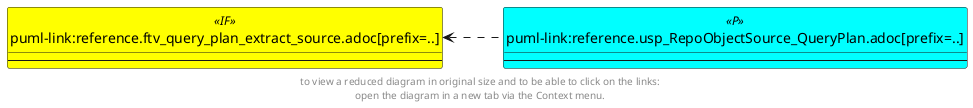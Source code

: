 @startuml
left to right direction
'top to bottom direction
hide circle
'avoide "." issues:
set namespaceSeparator none


skinparam class {
  BackgroundColor White
  BackgroundColor<<FN>> Yellow
  BackgroundColor<<FS>> Yellow
  BackgroundColor<<FT>> LightGray
  BackgroundColor<<IF>> Yellow
  BackgroundColor<<IS>> Yellow
  BackgroundColor<<P>> Aqua
  BackgroundColor<<PC>> Aqua
  BackgroundColor<<SN>> Yellow
  BackgroundColor<<SO>> SlateBlue
  BackgroundColor<<TF>> LightGray
  BackgroundColor<<TR>> Tomato
  BackgroundColor<<U>> White
  BackgroundColor<<V>> WhiteSmoke
  BackgroundColor<<X>> Aqua
}


entity "puml-link:reference.ftv_query_plan_extract_source.adoc[prefix=..]" as reference.ftv_query_plan_extract_source << IF >> {
  --
}

entity "puml-link:reference.usp_RepoObjectSource_QueryPlan.adoc[prefix=..]" as reference.usp_RepoObjectSource_QueryPlan << P >> {
  --
}

reference.ftv_query_plan_extract_source <.. reference.usp_RepoObjectSource_QueryPlan
footer
to view a reduced diagram in original size and to be able to click on the links:
open the diagram in a new tab via the Context menu.
end footer

@enduml

